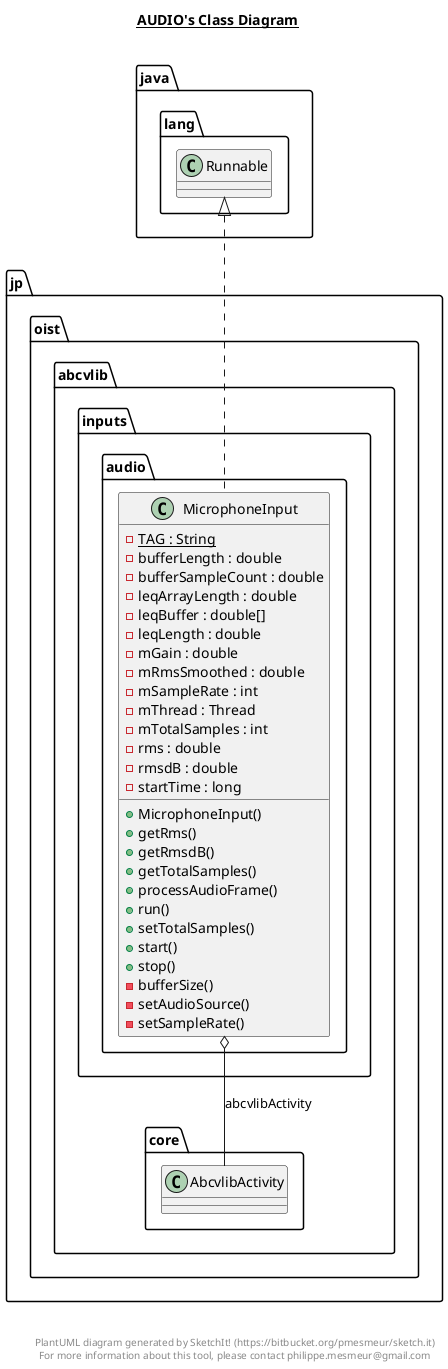 @startuml

title __AUDIO's Class Diagram__\n

  namespace jp.oist.abcvlib {
    namespace inputs {
      namespace audio {
        class jp.oist.abcvlib.inputs.audio.MicrophoneInput {
            {static} - TAG : String
            - bufferLength : double
            - bufferSampleCount : double
            - leqArrayLength : double
            - leqBuffer : double[]
            - leqLength : double
            - mGain : double
            - mRmsSmoothed : double
            - mSampleRate : int
            - mThread : Thread
            - mTotalSamples : int
            - rms : double
            - rmsdB : double
            - startTime : long
            + MicrophoneInput()
            + getRms()
            + getRmsdB()
            + getTotalSamples()
            + processAudioFrame()
            + run()
            + setTotalSamples()
            + start()
            + stop()
            - bufferSize()
            - setAudioSource()
            - setSampleRate()
        }
      }
    }
  }
  

  jp.oist.abcvlib.inputs.audio.MicrophoneInput .up.|> java.lang.Runnable
  jp.oist.abcvlib.inputs.audio.MicrophoneInput o-- jp.oist.abcvlib.core.AbcvlibActivity : abcvlibActivity


right footer


PlantUML diagram generated by SketchIt! (https://bitbucket.org/pmesmeur/sketch.it)
For more information about this tool, please contact philippe.mesmeur@gmail.com
endfooter

@enduml
